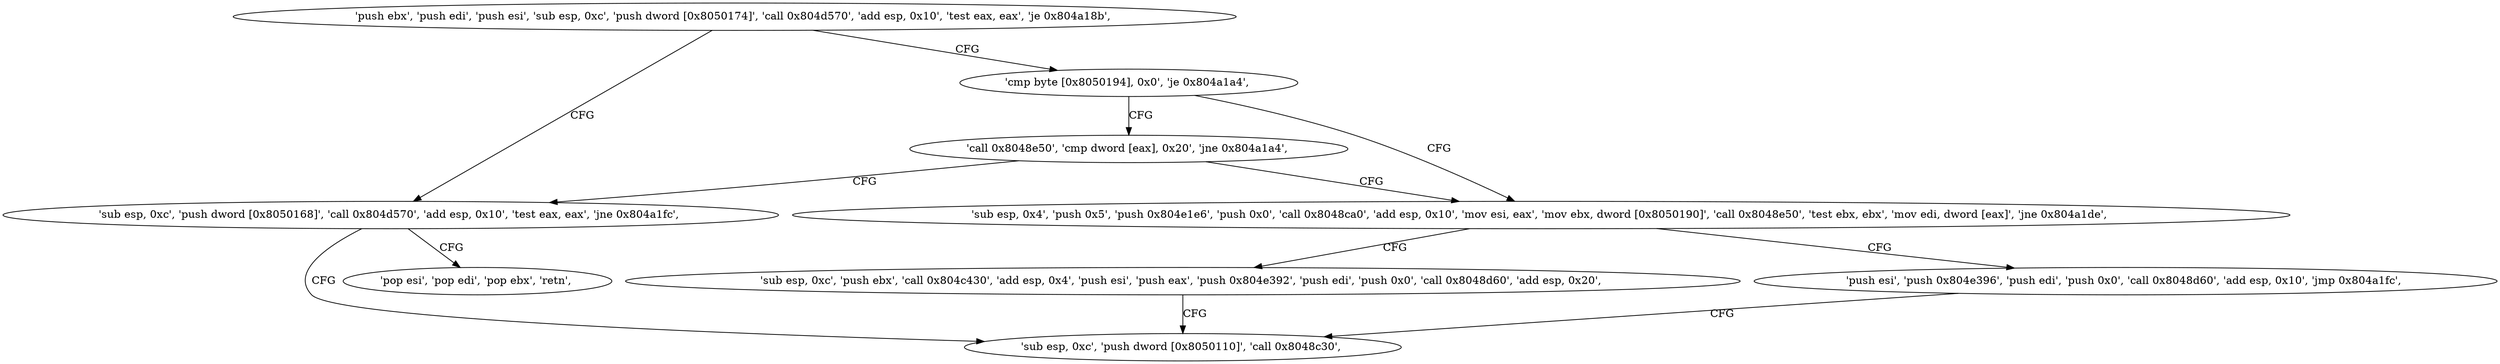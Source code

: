 digraph "func" {
"134521184" [label = "'push ebx', 'push edi', 'push esi', 'sub esp, 0xc', 'push dword [0x8050174]', 'call 0x804d570', 'add esp, 0x10', 'test eax, eax', 'je 0x804a18b', " ]
"134521227" [label = "'sub esp, 0xc', 'push dword [0x8050168]', 'call 0x804d570', 'add esp, 0x10', 'test eax, eax', 'jne 0x804a1fc', " ]
"134521208" [label = "'cmp byte [0x8050194], 0x0', 'je 0x804a1a4', " ]
"134521340" [label = "'sub esp, 0xc', 'push dword [0x8050110]', 'call 0x8048c30', " ]
"134521248" [label = "'pop esi', 'pop edi', 'pop ebx', 'retn', " ]
"134521252" [label = "'sub esp, 0x4', 'push 0x5', 'push 0x804e1e6', 'push 0x0', 'call 0x8048ca0', 'add esp, 0x10', 'mov esi, eax', 'mov ebx, dword [0x8050190]', 'call 0x8048e50', 'test ebx, ebx', 'mov edi, dword [eax]', 'jne 0x804a1de', " ]
"134521217" [label = "'call 0x8048e50', 'cmp dword [eax], 0x20', 'jne 0x804a1a4', " ]
"134521310" [label = "'sub esp, 0xc', 'push ebx', 'call 0x804c430', 'add esp, 0x4', 'push esi', 'push eax', 'push 0x804e392', 'push edi', 'push 0x0', 'call 0x8048d60', 'add esp, 0x20', " ]
"134521291" [label = "'push esi', 'push 0x804e396', 'push edi', 'push 0x0', 'call 0x8048d60', 'add esp, 0x10', 'jmp 0x804a1fc', " ]
"134521184" -> "134521227" [ label = "CFG" ]
"134521184" -> "134521208" [ label = "CFG" ]
"134521227" -> "134521340" [ label = "CFG" ]
"134521227" -> "134521248" [ label = "CFG" ]
"134521208" -> "134521252" [ label = "CFG" ]
"134521208" -> "134521217" [ label = "CFG" ]
"134521252" -> "134521310" [ label = "CFG" ]
"134521252" -> "134521291" [ label = "CFG" ]
"134521217" -> "134521252" [ label = "CFG" ]
"134521217" -> "134521227" [ label = "CFG" ]
"134521310" -> "134521340" [ label = "CFG" ]
"134521291" -> "134521340" [ label = "CFG" ]
}
